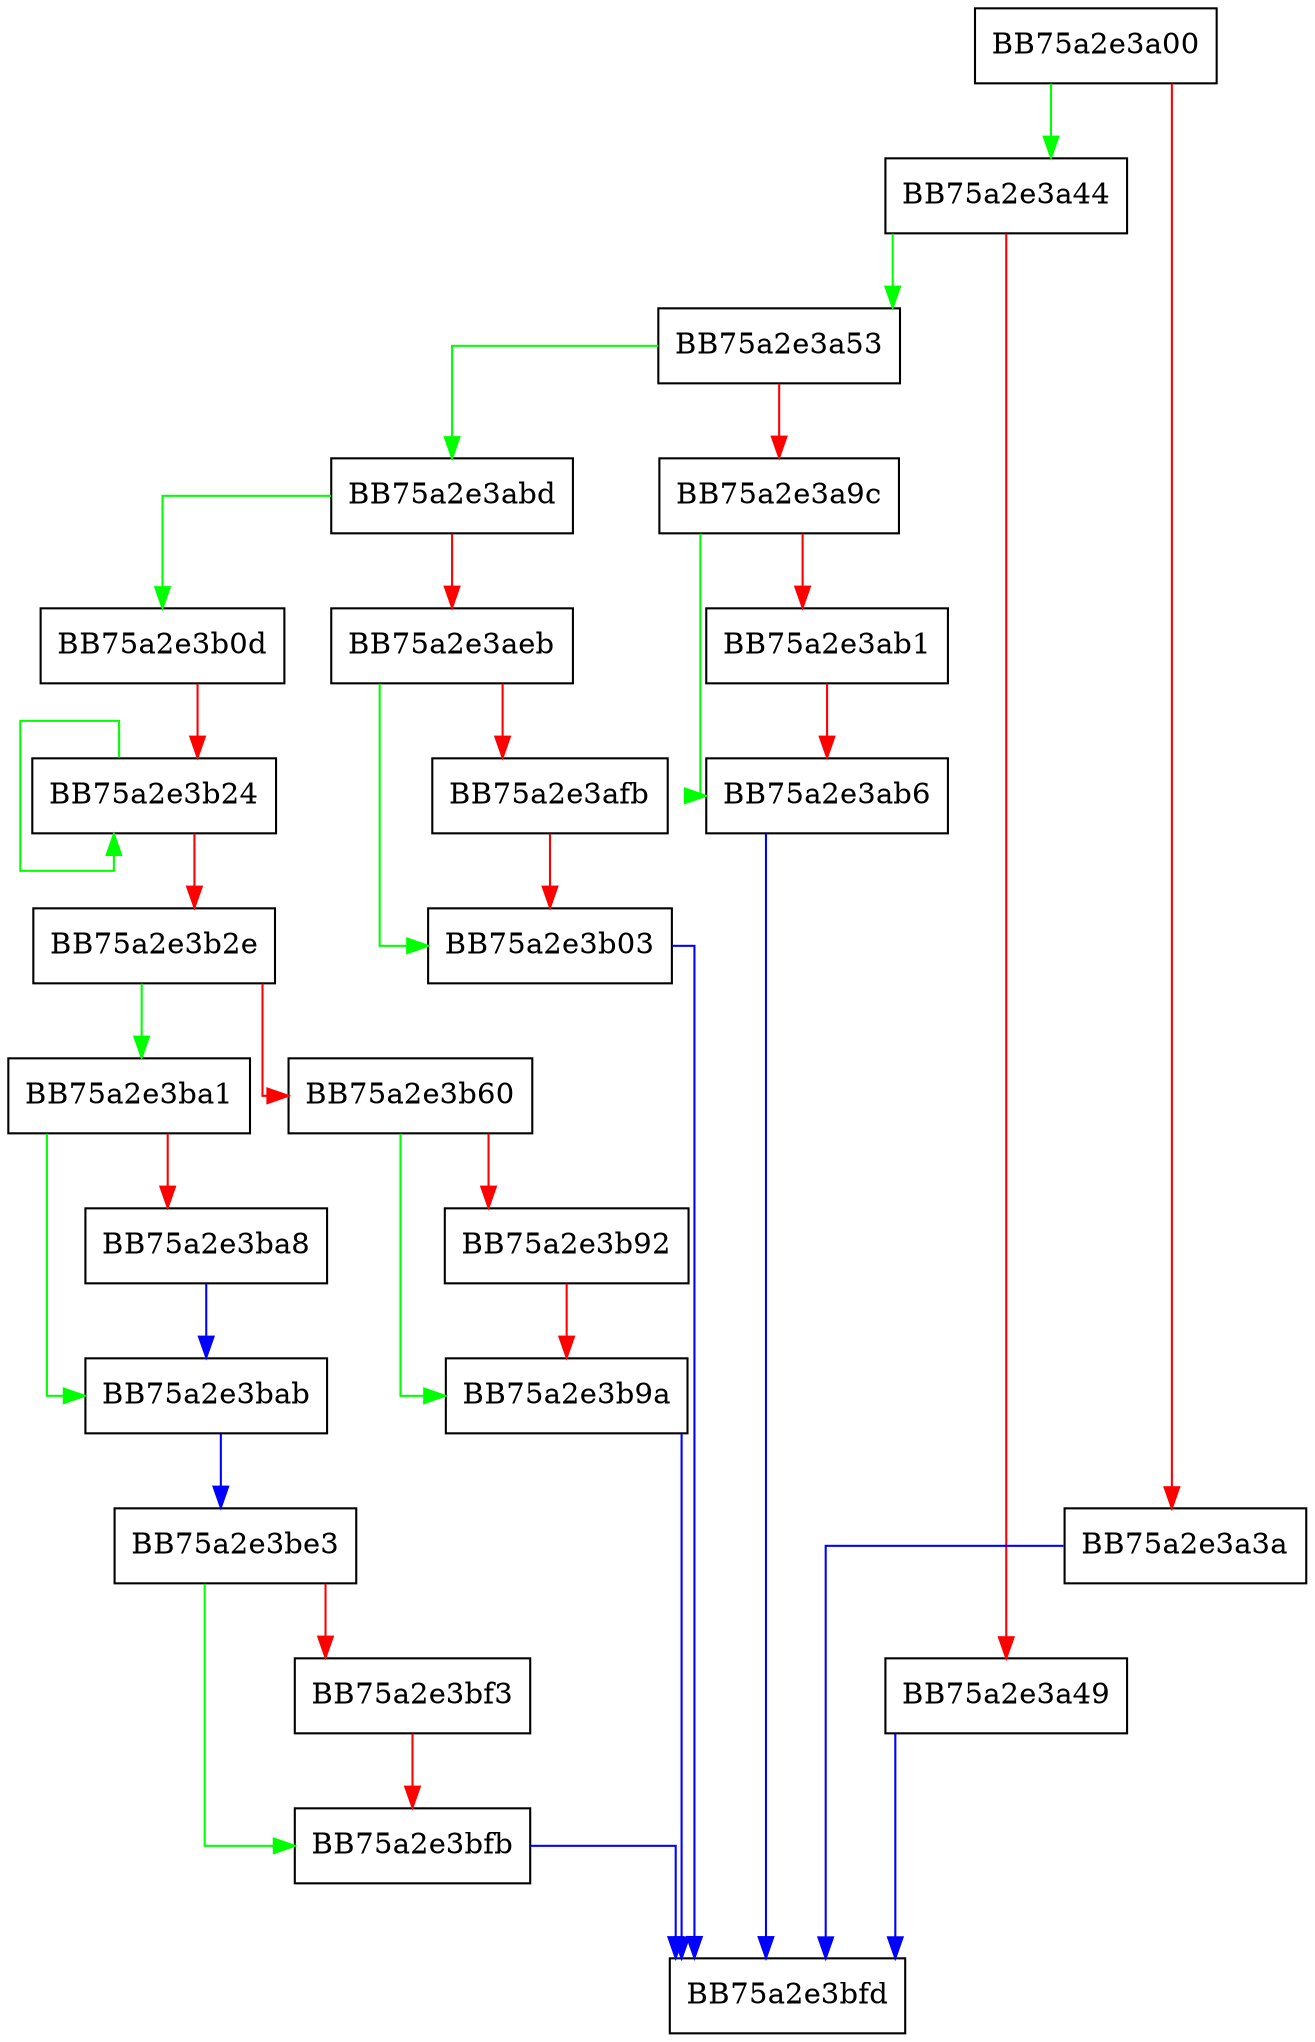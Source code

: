 digraph GetOriginalFileName {
  node [shape="box"];
  graph [splines=ortho];
  BB75a2e3a00 -> BB75a2e3a44 [color="green"];
  BB75a2e3a00 -> BB75a2e3a3a [color="red"];
  BB75a2e3a3a -> BB75a2e3bfd [color="blue"];
  BB75a2e3a44 -> BB75a2e3a53 [color="green"];
  BB75a2e3a44 -> BB75a2e3a49 [color="red"];
  BB75a2e3a49 -> BB75a2e3bfd [color="blue"];
  BB75a2e3a53 -> BB75a2e3abd [color="green"];
  BB75a2e3a53 -> BB75a2e3a9c [color="red"];
  BB75a2e3a9c -> BB75a2e3ab6 [color="green"];
  BB75a2e3a9c -> BB75a2e3ab1 [color="red"];
  BB75a2e3ab1 -> BB75a2e3ab6 [color="red"];
  BB75a2e3ab6 -> BB75a2e3bfd [color="blue"];
  BB75a2e3abd -> BB75a2e3b0d [color="green"];
  BB75a2e3abd -> BB75a2e3aeb [color="red"];
  BB75a2e3aeb -> BB75a2e3b03 [color="green"];
  BB75a2e3aeb -> BB75a2e3afb [color="red"];
  BB75a2e3afb -> BB75a2e3b03 [color="red"];
  BB75a2e3b03 -> BB75a2e3bfd [color="blue"];
  BB75a2e3b0d -> BB75a2e3b24 [color="red"];
  BB75a2e3b24 -> BB75a2e3b24 [color="green"];
  BB75a2e3b24 -> BB75a2e3b2e [color="red"];
  BB75a2e3b2e -> BB75a2e3ba1 [color="green"];
  BB75a2e3b2e -> BB75a2e3b60 [color="red"];
  BB75a2e3b60 -> BB75a2e3b9a [color="green"];
  BB75a2e3b60 -> BB75a2e3b92 [color="red"];
  BB75a2e3b92 -> BB75a2e3b9a [color="red"];
  BB75a2e3b9a -> BB75a2e3bfd [color="blue"];
  BB75a2e3ba1 -> BB75a2e3bab [color="green"];
  BB75a2e3ba1 -> BB75a2e3ba8 [color="red"];
  BB75a2e3ba8 -> BB75a2e3bab [color="blue"];
  BB75a2e3bab -> BB75a2e3be3 [color="blue"];
  BB75a2e3be3 -> BB75a2e3bfb [color="green"];
  BB75a2e3be3 -> BB75a2e3bf3 [color="red"];
  BB75a2e3bf3 -> BB75a2e3bfb [color="red"];
  BB75a2e3bfb -> BB75a2e3bfd [color="blue"];
}